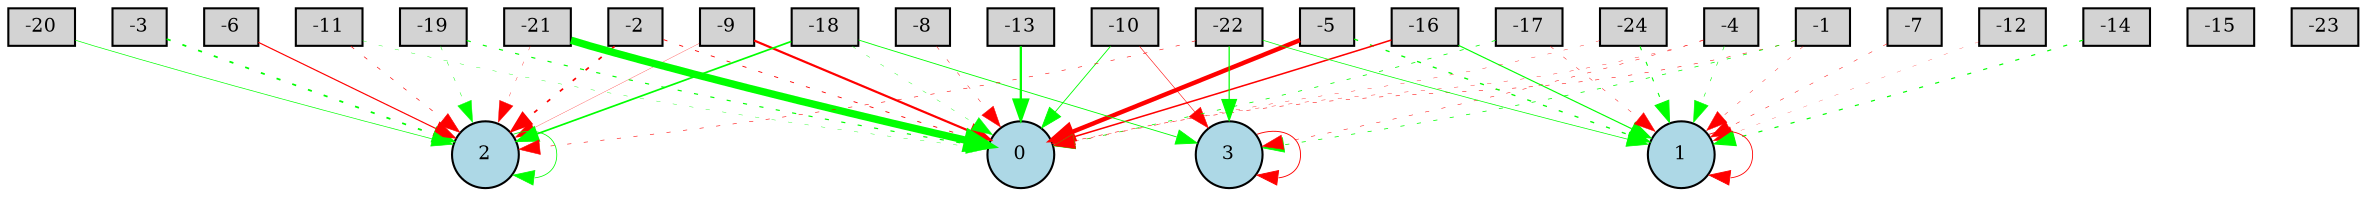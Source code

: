 digraph {
	node [fontsize=9 height=0.2 shape=circle width=0.2]
	-1 [fillcolor=lightgray shape=box style=filled]
	-2 [fillcolor=lightgray shape=box style=filled]
	-3 [fillcolor=lightgray shape=box style=filled]
	-4 [fillcolor=lightgray shape=box style=filled]
	-5 [fillcolor=lightgray shape=box style=filled]
	-6 [fillcolor=lightgray shape=box style=filled]
	-7 [fillcolor=lightgray shape=box style=filled]
	-8 [fillcolor=lightgray shape=box style=filled]
	-9 [fillcolor=lightgray shape=box style=filled]
	-10 [fillcolor=lightgray shape=box style=filled]
	-11 [fillcolor=lightgray shape=box style=filled]
	-12 [fillcolor=lightgray shape=box style=filled]
	-13 [fillcolor=lightgray shape=box style=filled]
	-14 [fillcolor=lightgray shape=box style=filled]
	-15 [fillcolor=lightgray shape=box style=filled]
	-16 [fillcolor=lightgray shape=box style=filled]
	-17 [fillcolor=lightgray shape=box style=filled]
	-18 [fillcolor=lightgray shape=box style=filled]
	-19 [fillcolor=lightgray shape=box style=filled]
	-20 [fillcolor=lightgray shape=box style=filled]
	-21 [fillcolor=lightgray shape=box style=filled]
	-22 [fillcolor=lightgray shape=box style=filled]
	-23 [fillcolor=lightgray shape=box style=filled]
	-24 [fillcolor=lightgray shape=box style=filled]
	0 [fillcolor=lightblue style=filled]
	1 [fillcolor=lightblue style=filled]
	2 [fillcolor=lightblue style=filled]
	3 [fillcolor=lightblue style=filled]
	-5 -> 0 [color=red penwidth=2.1373679788497917 style=solid]
	-20 -> 2 [color=green penwidth=0.3260455097620447 style=solid]
	-1 -> 0 [color=red penwidth=0.2613329465691677 style=dotted]
	-18 -> 2 [color=green penwidth=0.8192897308930017 style=solid]
	-24 -> 1 [color=green penwidth=0.5138440202848594 style=dotted]
	-11 -> 2 [color=red penwidth=0.31339749117498317 style=dotted]
	-2 -> 2 [color=red penwidth=0.8116916524568063 style=dotted]
	-17 -> 0 [color=green penwidth=0.3731529709858441 style=dotted]
	1 -> 1 [color=red penwidth=0.40885484464865485 style=solid]
	-9 -> 2 [color=red penwidth=0.13220507240892831 style=solid]
	-16 -> 1 [color=green penwidth=0.5443747704428988 style=solid]
	-8 -> 0 [color=red penwidth=0.21995594693536896 style=dotted]
	-9 -> 0 [color=red penwidth=1.0596370063869365 style=solid]
	-4 -> 0 [color=red penwidth=0.17963865416324354 style=dotted]
	-18 -> 3 [color=green penwidth=0.414977739919121 style=solid]
	-6 -> 2 [color=red penwidth=0.5598642806740269 style=solid]
	-19 -> 0 [color=green penwidth=0.5572876782316845 style=dotted]
	-2 -> 0 [color=red penwidth=0.42385255345485007 style=dotted]
	-10 -> 3 [color=red penwidth=0.2690826335677037 style=solid]
	-1 -> 1 [color=red penwidth=0.18104858323264436 style=dotted]
	-5 -> 1 [color=green penwidth=0.6352511481152187 style=dotted]
	-19 -> 2 [color=green penwidth=0.220423731206484 style=dotted]
	3 -> 3 [color=red penwidth=0.4376056611355337 style=solid]
	-11 -> 0 [color=green penwidth=0.17738611107986665 style=dotted]
	-1 -> 3 [color=green penwidth=0.35896974236675305 style=dotted]
	-21 -> 2 [color=red penwidth=0.16011150689824144 style=dotted]
	-24 -> 0 [color=red penwidth=0.175056467002294 style=dotted]
	-12 -> 1 [color=red penwidth=0.11760397696541389 style=dotted]
	-4 -> 3 [color=red penwidth=0.23958014599322583 style=dotted]
	-17 -> 1 [color=red penwidth=0.2127293918028514 style=dotted]
	-21 -> 0 [color=green penwidth=3.5510266726345137 style=solid]
	-16 -> 0 [color=red penwidth=0.7366632707807685 style=solid]
	-3 -> 2 [color=green penwidth=0.8460277627975146 style=dotted]
	-18 -> 0 [color=green penwidth=0.18622446431472228 style=dotted]
	-22 -> 1 [color=green penwidth=0.34855731027626713 style=solid]
	2 -> 2 [color=green penwidth=0.378210025214622 style=solid]
	-13 -> 0 [color=green penwidth=1.1046060664389807 style=solid]
	-4 -> 1 [color=green penwidth=0.2755932295732325 style=dotted]
	-22 -> 2 [color=red penwidth=0.2716389008517579 style=dotted]
	-22 -> 3 [color=green penwidth=0.5809096981974696 style=solid]
	-10 -> 0 [color=green penwidth=0.4139170269597735 style=solid]
	-14 -> 1 [color=green penwidth=0.5694669368566484 style=dotted]
	-7 -> 1 [color=red penwidth=0.23408754919316163 style=dotted]
}
